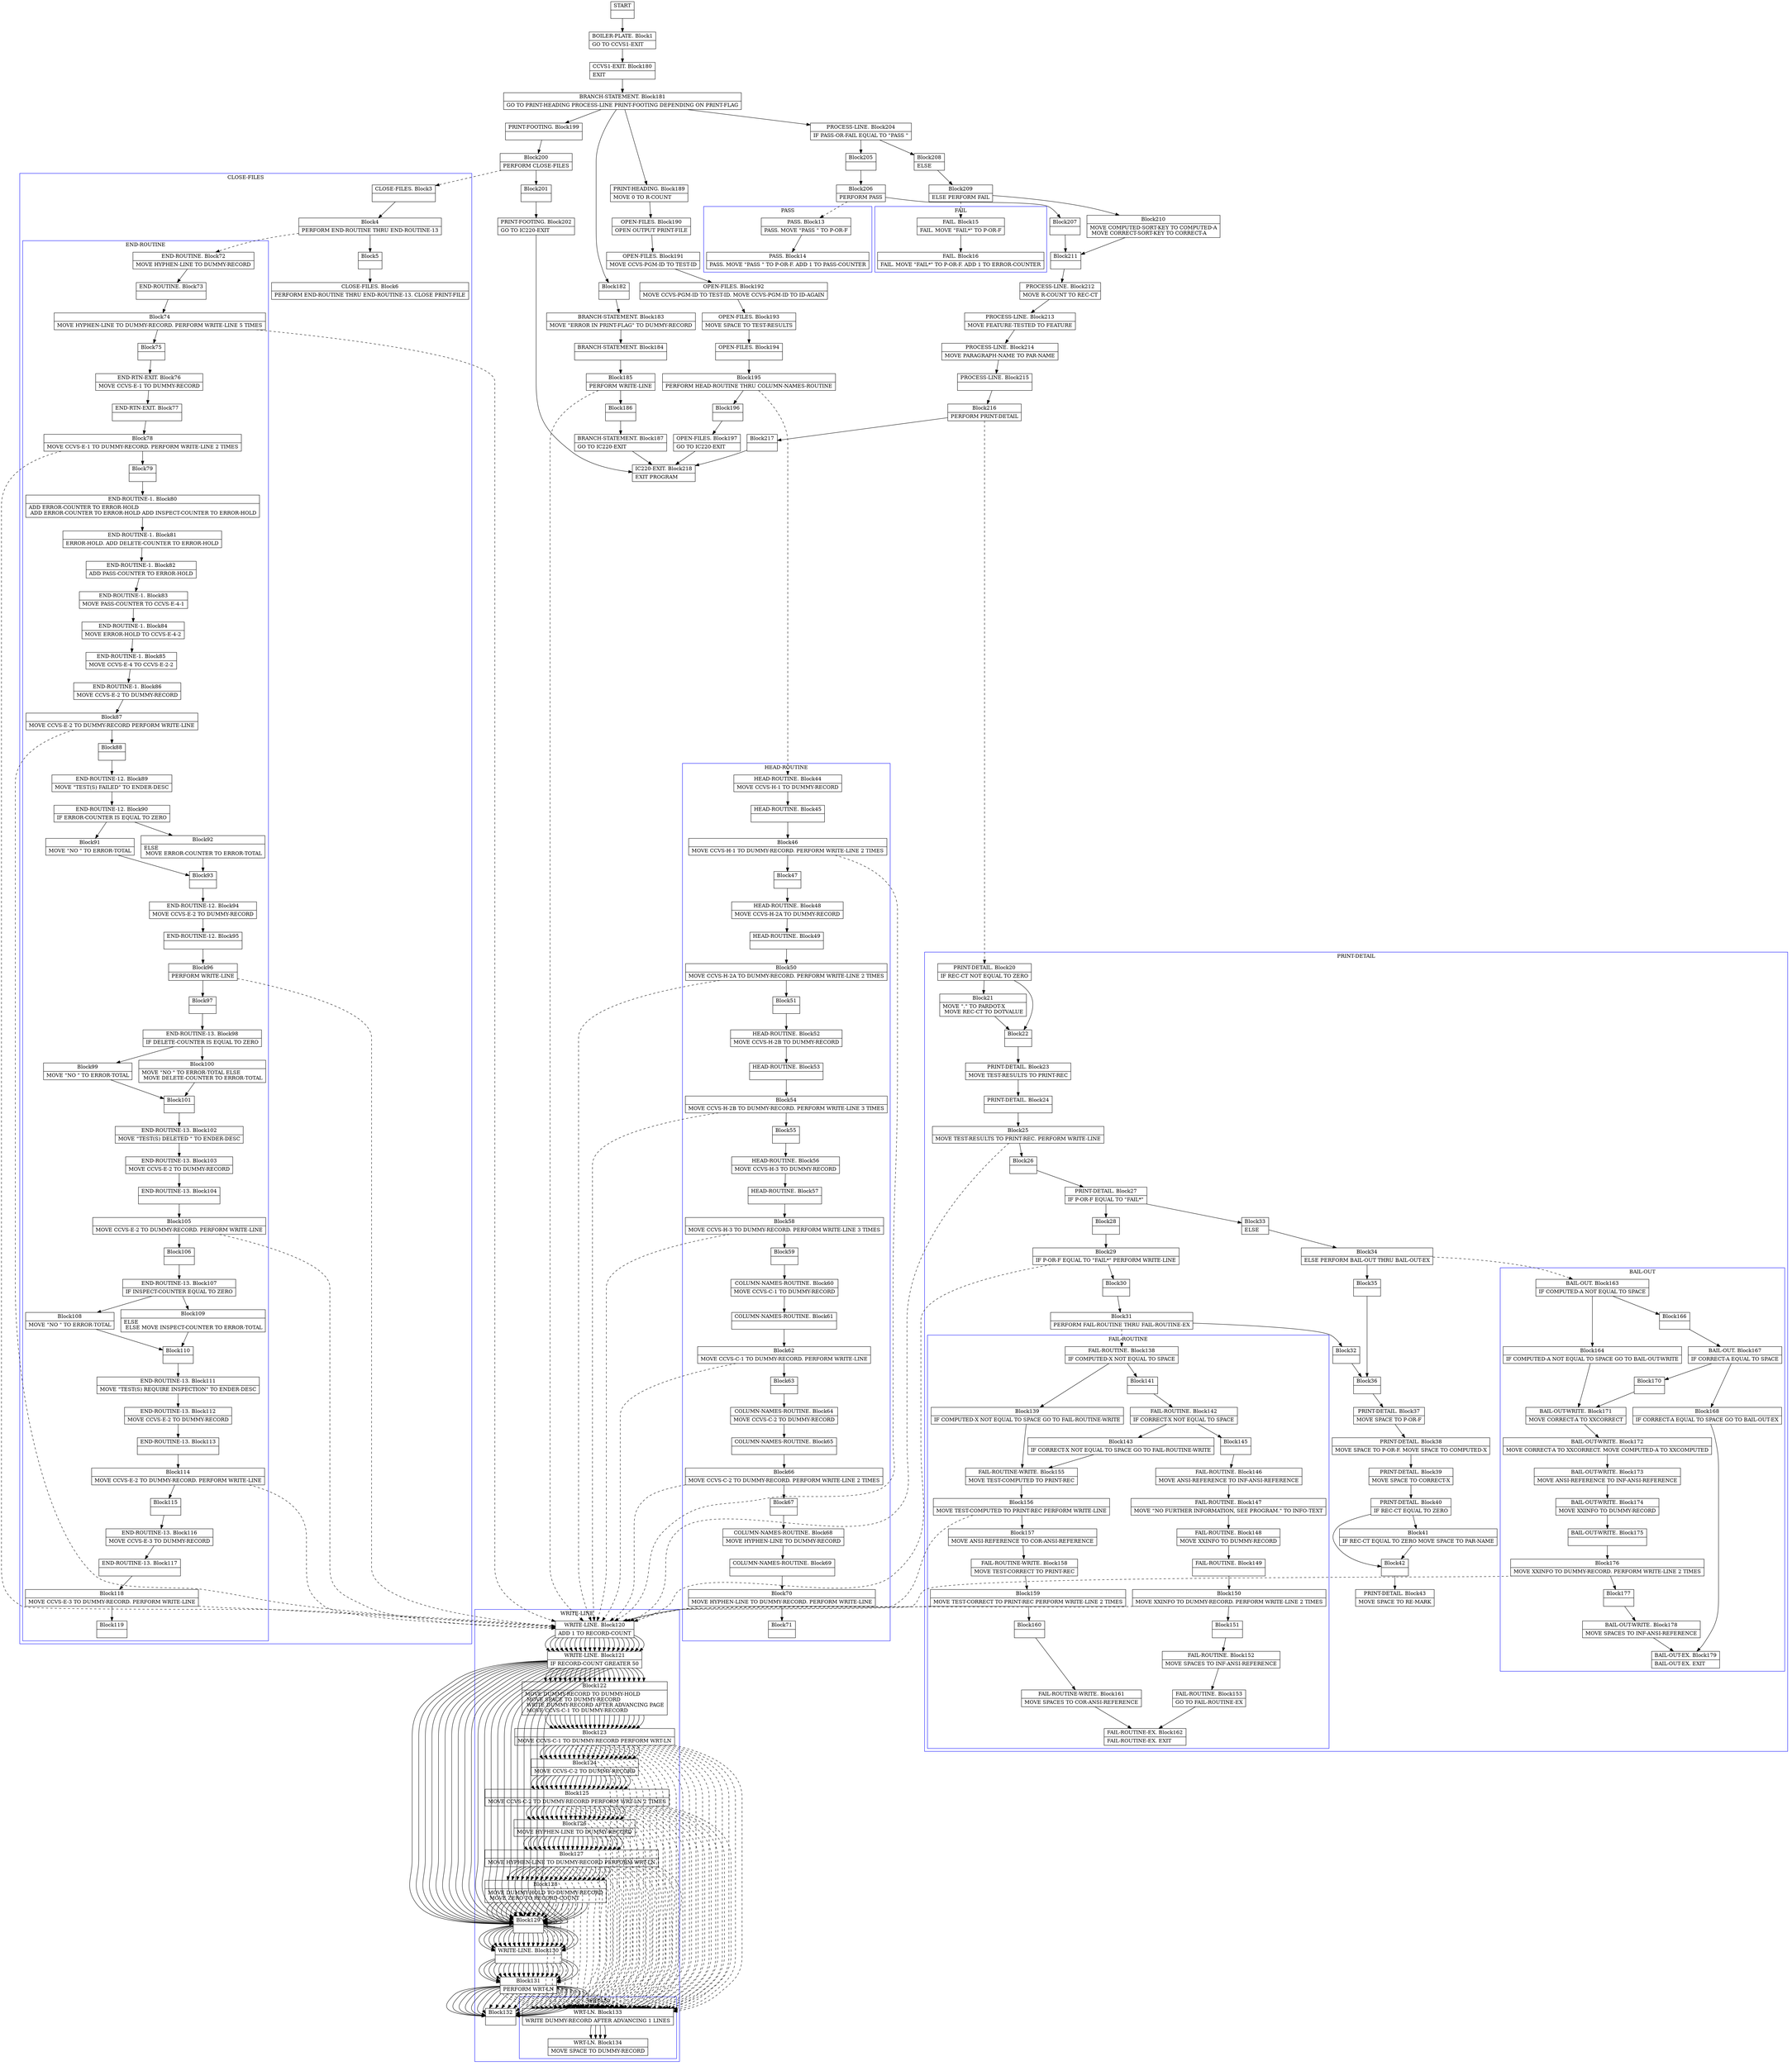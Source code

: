 digraph Cfg {
compound=true;
node [
shape = "record"
]

edge [
arrowtail = "empty"
]
Block0 [
label = "{START|}"
]
Block1 [
label = "{BOILER-PLATE. Block1|    GO TO CCVS1-EXIT\l}"
]
Block180 [
label = "{CCVS1-EXIT. Block180|    EXIT\l}"
]
Block181 [
label = "{BRANCH-STATEMENT. Block181|    GO TO PRINT-HEADING  PROCESS-LINE  PRINT-FOOTING          DEPENDING ON PRINT-FLAG\l}"
]
Block182 [
label = "{Block182|}"
]
Block183 [
label = "{BRANCH-STATEMENT. Block183|    MOVE \"ERROR IN PRINT-FLAG\" TO DUMMY-RECORD\l}"
]
Block184 [
label = "{BRANCH-STATEMENT. Block184|}"
]
Block185 [
label = "{Block185|    PERFORM WRITE-LINE\l}"
]
subgraph cluster_29{
color = blue;
label = "WRITE-LINE";
Block120 [
label = "{WRITE-LINE. Block120|    ADD 1 TO RECORD-COUNT\l}"
]
Block121 [
label = "{WRITE-LINE. Block121|    IF RECORD-COUNT GREATER 50\l}"
]
Block122 [
label = "{Block122|        MOVE DUMMY-RECORD TO DUMMY-HOLD\l        MOVE SPACE TO DUMMY-RECORD\l        WRITE DUMMY-RECORD AFTER ADVANCING PAGE\l        MOVE CCVS-C-1 TO DUMMY-RECORD\l}"
]
Block123 [
label = "{Block123|        MOVE CCVS-C-1 TO DUMMY-RECORD PERFORM WRT-LN\l}"
]
subgraph cluster_20{
color = blue;
label = "WRT-LN";
Block133 [
label = "{WRT-LN. Block133|    WRITE    DUMMY-RECORD AFTER ADVANCING 1 LINES\l}"
]
Block134 [
label = "{WRT-LN. Block134|    MOVE SPACE TO DUMMY-RECORD\l}"
]
Block133 -> Block134

}
Block123 -> Block133 [style=dashed]

Block124 [
label = "{Block124|        MOVE CCVS-C-2 TO DUMMY-RECORD\l}"
]
Block125 [
label = "{Block125|        MOVE CCVS-C-2 TO DUMMY-RECORD PERFORM WRT-LN 2 TIMES\l}"
]
subgraph cluster_21{
color = blue;
label = "WRT-LN";
Block133 [
label = "{WRT-LN. Block133|    WRITE    DUMMY-RECORD AFTER ADVANCING 1 LINES\l}"
]
Block134 [
label = "{WRT-LN. Block134|    MOVE SPACE TO DUMMY-RECORD\l}"
]
Block133 -> Block134

}
Block125 -> Block133 [style=dashed]

Block126 [
label = "{Block126|        MOVE HYPHEN-LINE TO DUMMY-RECORD\l}"
]
Block127 [
label = "{Block127|        MOVE HYPHEN-LINE TO DUMMY-RECORD PERFORM WRT-LN\l}"
]
subgraph cluster_22{
color = blue;
label = "WRT-LN";
Block133 [
label = "{WRT-LN. Block133|    WRITE    DUMMY-RECORD AFTER ADVANCING 1 LINES\l}"
]
Block134 [
label = "{WRT-LN. Block134|    MOVE SPACE TO DUMMY-RECORD\l}"
]
Block133 -> Block134

}
Block127 -> Block133 [style=dashed]

Block128 [
label = "{Block128|        MOVE DUMMY-HOLD TO DUMMY-RECORD\l        MOVE ZERO TO RECORD-COUNT\l}"
]
Block129 [
label = "{Block129|}"
]
Block130 [
label = "{WRITE-LINE. Block130|}"
]
Block131 [
label = "{Block131|    PERFORM WRT-LN\l}"
]
subgraph cluster_23{
color = blue;
label = "WRT-LN";
Block133 [
label = "{WRT-LN. Block133|    WRITE    DUMMY-RECORD AFTER ADVANCING 1 LINES\l}"
]
Block134 [
label = "{WRT-LN. Block134|    MOVE SPACE TO DUMMY-RECORD\l}"
]
Block133 -> Block134

}
Block131 -> Block133 [style=dashed]

Block132 [
label = "{Block132|}"
]
Block120 -> Block121
Block121 -> Block122
Block121 -> Block129
Block122 -> Block123
Block123 -> Block124
Block124 -> Block125
Block125 -> Block126
Block126 -> Block127
Block127 -> Block128
Block128 -> Block129
Block129 -> Block130
Block130 -> Block131
Block131 -> Block132

}
Block185 -> Block120 [style=dashed]

Block186 [
label = "{Block186|}"
]
Block187 [
label = "{BRANCH-STATEMENT. Block187|    GO TO IC220-EXIT\l}"
]
Block218 [
label = "{IC220-EXIT. Block218|    EXIT PROGRAM\l}"
]
Block189 [
label = "{PRINT-HEADING. Block189|    MOVE 0 TO R-COUNT\l}"
]
Block190 [
label = "{OPEN-FILES. Block190|    OPEN     OUTPUT PRINT-FILE\l}"
]
Block191 [
label = "{OPEN-FILES. Block191|    MOVE CCVS-PGM-ID TO TEST-ID\l}"
]
Block192 [
label = "{OPEN-FILES. Block192|    MOVE CCVS-PGM-ID TO TEST-ID. MOVE CCVS-PGM-ID TO ID-AGAIN\l}"
]
Block193 [
label = "{OPEN-FILES. Block193|    MOVE    SPACE TO TEST-RESULTS\l}"
]
Block194 [
label = "{OPEN-FILES. Block194|}"
]
Block195 [
label = "{Block195|    PERFORM  HEAD-ROUTINE THRU COLUMN-NAMES-ROUTINE\l}"
]
subgraph cluster_30{
color = blue;
label = "HEAD-ROUTINE";
Block44 [
label = "{HEAD-ROUTINE. Block44|    MOVE CCVS-H-1  TO DUMMY-RECORD\l}"
]
Block45 [
label = "{HEAD-ROUTINE. Block45|}"
]
Block46 [
label = "{Block46|    MOVE CCVS-H-1  TO DUMMY-RECORD. PERFORM WRITE-LINE 2 TIMES\l}"
]
subgraph cluster_6{
color = blue;
label = "WRITE-LINE";
Block120 [
label = "{WRITE-LINE. Block120|    ADD 1 TO RECORD-COUNT\l}"
]
Block121 [
label = "{WRITE-LINE. Block121|    IF RECORD-COUNT GREATER 50\l}"
]
Block122 [
label = "{Block122|        MOVE DUMMY-RECORD TO DUMMY-HOLD\l        MOVE SPACE TO DUMMY-RECORD\l        WRITE DUMMY-RECORD AFTER ADVANCING PAGE\l        MOVE CCVS-C-1 TO DUMMY-RECORD\l}"
]
Block123 [
label = "{Block123|        MOVE CCVS-C-1 TO DUMMY-RECORD PERFORM WRT-LN\l}"
]
Block123 -> Block133 [style=dashed]

Block124 [
label = "{Block124|        MOVE CCVS-C-2 TO DUMMY-RECORD\l}"
]
Block125 [
label = "{Block125|        MOVE CCVS-C-2 TO DUMMY-RECORD PERFORM WRT-LN 2 TIMES\l}"
]
Block125 -> Block133 [style=dashed]

Block126 [
label = "{Block126|        MOVE HYPHEN-LINE TO DUMMY-RECORD\l}"
]
Block127 [
label = "{Block127|        MOVE HYPHEN-LINE TO DUMMY-RECORD PERFORM WRT-LN\l}"
]
Block127 -> Block133 [style=dashed]

Block128 [
label = "{Block128|        MOVE DUMMY-HOLD TO DUMMY-RECORD\l        MOVE ZERO TO RECORD-COUNT\l}"
]
Block129 [
label = "{Block129|}"
]
Block130 [
label = "{WRITE-LINE. Block130|}"
]
Block131 [
label = "{Block131|    PERFORM WRT-LN\l}"
]
Block131 -> Block133 [style=dashed]

Block132 [
label = "{Block132|}"
]
Block120 -> Block121
Block121 -> Block122
Block121 -> Block129
Block122 -> Block123
Block123 -> Block124
Block124 -> Block125
Block125 -> Block126
Block126 -> Block127
Block127 -> Block128
Block128 -> Block129
Block129 -> Block130
Block130 -> Block131
Block131 -> Block132

}
Block46 -> Block120 [style=dashed]

Block47 [
label = "{Block47|}"
]
Block48 [
label = "{HEAD-ROUTINE. Block48|    MOVE CCVS-H-2A TO DUMMY-RECORD\l}"
]
Block49 [
label = "{HEAD-ROUTINE. Block49|}"
]
Block50 [
label = "{Block50|    MOVE CCVS-H-2A TO DUMMY-RECORD. PERFORM WRITE-LINE 2 TIMES\l}"
]
subgraph cluster_7{
color = blue;
label = "WRITE-LINE";
Block120 [
label = "{WRITE-LINE. Block120|    ADD 1 TO RECORD-COUNT\l}"
]
Block121 [
label = "{WRITE-LINE. Block121|    IF RECORD-COUNT GREATER 50\l}"
]
Block122 [
label = "{Block122|        MOVE DUMMY-RECORD TO DUMMY-HOLD\l        MOVE SPACE TO DUMMY-RECORD\l        WRITE DUMMY-RECORD AFTER ADVANCING PAGE\l        MOVE CCVS-C-1 TO DUMMY-RECORD\l}"
]
Block123 [
label = "{Block123|        MOVE CCVS-C-1 TO DUMMY-RECORD PERFORM WRT-LN\l}"
]
Block123 -> Block133 [style=dashed]

Block124 [
label = "{Block124|        MOVE CCVS-C-2 TO DUMMY-RECORD\l}"
]
Block125 [
label = "{Block125|        MOVE CCVS-C-2 TO DUMMY-RECORD PERFORM WRT-LN 2 TIMES\l}"
]
Block125 -> Block133 [style=dashed]

Block126 [
label = "{Block126|        MOVE HYPHEN-LINE TO DUMMY-RECORD\l}"
]
Block127 [
label = "{Block127|        MOVE HYPHEN-LINE TO DUMMY-RECORD PERFORM WRT-LN\l}"
]
Block127 -> Block133 [style=dashed]

Block128 [
label = "{Block128|        MOVE DUMMY-HOLD TO DUMMY-RECORD\l        MOVE ZERO TO RECORD-COUNT\l}"
]
Block129 [
label = "{Block129|}"
]
Block130 [
label = "{WRITE-LINE. Block130|}"
]
Block131 [
label = "{Block131|    PERFORM WRT-LN\l}"
]
Block131 -> Block133 [style=dashed]

Block132 [
label = "{Block132|}"
]
Block120 -> Block121
Block121 -> Block122
Block121 -> Block129
Block122 -> Block123
Block123 -> Block124
Block124 -> Block125
Block125 -> Block126
Block126 -> Block127
Block127 -> Block128
Block128 -> Block129
Block129 -> Block130
Block130 -> Block131
Block131 -> Block132

}
Block50 -> Block120 [style=dashed]

Block51 [
label = "{Block51|}"
]
Block52 [
label = "{HEAD-ROUTINE. Block52|    MOVE CCVS-H-2B TO DUMMY-RECORD\l}"
]
Block53 [
label = "{HEAD-ROUTINE. Block53|}"
]
Block54 [
label = "{Block54|    MOVE CCVS-H-2B TO DUMMY-RECORD. PERFORM WRITE-LINE 3 TIMES\l}"
]
subgraph cluster_8{
color = blue;
label = "WRITE-LINE";
Block120 [
label = "{WRITE-LINE. Block120|    ADD 1 TO RECORD-COUNT\l}"
]
Block121 [
label = "{WRITE-LINE. Block121|    IF RECORD-COUNT GREATER 50\l}"
]
Block122 [
label = "{Block122|        MOVE DUMMY-RECORD TO DUMMY-HOLD\l        MOVE SPACE TO DUMMY-RECORD\l        WRITE DUMMY-RECORD AFTER ADVANCING PAGE\l        MOVE CCVS-C-1 TO DUMMY-RECORD\l}"
]
Block123 [
label = "{Block123|        MOVE CCVS-C-1 TO DUMMY-RECORD PERFORM WRT-LN\l}"
]
Block123 -> Block133 [style=dashed]

Block124 [
label = "{Block124|        MOVE CCVS-C-2 TO DUMMY-RECORD\l}"
]
Block125 [
label = "{Block125|        MOVE CCVS-C-2 TO DUMMY-RECORD PERFORM WRT-LN 2 TIMES\l}"
]
Block125 -> Block133 [style=dashed]

Block126 [
label = "{Block126|        MOVE HYPHEN-LINE TO DUMMY-RECORD\l}"
]
Block127 [
label = "{Block127|        MOVE HYPHEN-LINE TO DUMMY-RECORD PERFORM WRT-LN\l}"
]
Block127 -> Block133 [style=dashed]

Block128 [
label = "{Block128|        MOVE DUMMY-HOLD TO DUMMY-RECORD\l        MOVE ZERO TO RECORD-COUNT\l}"
]
Block129 [
label = "{Block129|}"
]
Block130 [
label = "{WRITE-LINE. Block130|}"
]
Block131 [
label = "{Block131|    PERFORM WRT-LN\l}"
]
Block131 -> Block133 [style=dashed]

Block132 [
label = "{Block132|}"
]
Block120 -> Block121
Block121 -> Block122
Block121 -> Block129
Block122 -> Block123
Block123 -> Block124
Block124 -> Block125
Block125 -> Block126
Block126 -> Block127
Block127 -> Block128
Block128 -> Block129
Block129 -> Block130
Block130 -> Block131
Block131 -> Block132

}
Block54 -> Block120 [style=dashed]

Block55 [
label = "{Block55|}"
]
Block56 [
label = "{HEAD-ROUTINE. Block56|    MOVE CCVS-H-3  TO DUMMY-RECORD\l}"
]
Block57 [
label = "{HEAD-ROUTINE. Block57|}"
]
Block58 [
label = "{Block58|    MOVE CCVS-H-3  TO DUMMY-RECORD. PERFORM WRITE-LINE 3 TIMES\l}"
]
subgraph cluster_9{
color = blue;
label = "WRITE-LINE";
Block120 [
label = "{WRITE-LINE. Block120|    ADD 1 TO RECORD-COUNT\l}"
]
Block121 [
label = "{WRITE-LINE. Block121|    IF RECORD-COUNT GREATER 50\l}"
]
Block122 [
label = "{Block122|        MOVE DUMMY-RECORD TO DUMMY-HOLD\l        MOVE SPACE TO DUMMY-RECORD\l        WRITE DUMMY-RECORD AFTER ADVANCING PAGE\l        MOVE CCVS-C-1 TO DUMMY-RECORD\l}"
]
Block123 [
label = "{Block123|        MOVE CCVS-C-1 TO DUMMY-RECORD PERFORM WRT-LN\l}"
]
Block123 -> Block133 [style=dashed]

Block124 [
label = "{Block124|        MOVE CCVS-C-2 TO DUMMY-RECORD\l}"
]
Block125 [
label = "{Block125|        MOVE CCVS-C-2 TO DUMMY-RECORD PERFORM WRT-LN 2 TIMES\l}"
]
Block125 -> Block133 [style=dashed]

Block126 [
label = "{Block126|        MOVE HYPHEN-LINE TO DUMMY-RECORD\l}"
]
Block127 [
label = "{Block127|        MOVE HYPHEN-LINE TO DUMMY-RECORD PERFORM WRT-LN\l}"
]
Block127 -> Block133 [style=dashed]

Block128 [
label = "{Block128|        MOVE DUMMY-HOLD TO DUMMY-RECORD\l        MOVE ZERO TO RECORD-COUNT\l}"
]
Block129 [
label = "{Block129|}"
]
Block130 [
label = "{WRITE-LINE. Block130|}"
]
Block131 [
label = "{Block131|    PERFORM WRT-LN\l}"
]
Block131 -> Block133 [style=dashed]

Block132 [
label = "{Block132|}"
]
Block120 -> Block121
Block121 -> Block122
Block121 -> Block129
Block122 -> Block123
Block123 -> Block124
Block124 -> Block125
Block125 -> Block126
Block126 -> Block127
Block127 -> Block128
Block128 -> Block129
Block129 -> Block130
Block130 -> Block131
Block131 -> Block132

}
Block58 -> Block120 [style=dashed]

Block59 [
label = "{Block59|}"
]
Block60 [
label = "{COLUMN-NAMES-ROUTINE. Block60|    MOVE CCVS-C-1 TO DUMMY-RECORD\l}"
]
Block61 [
label = "{COLUMN-NAMES-ROUTINE. Block61|}"
]
Block62 [
label = "{Block62|    MOVE CCVS-C-1 TO DUMMY-RECORD. PERFORM WRITE-LINE\l}"
]
subgraph cluster_10{
color = blue;
label = "WRITE-LINE";
Block120 [
label = "{WRITE-LINE. Block120|    ADD 1 TO RECORD-COUNT\l}"
]
Block121 [
label = "{WRITE-LINE. Block121|    IF RECORD-COUNT GREATER 50\l}"
]
Block122 [
label = "{Block122|        MOVE DUMMY-RECORD TO DUMMY-HOLD\l        MOVE SPACE TO DUMMY-RECORD\l        WRITE DUMMY-RECORD AFTER ADVANCING PAGE\l        MOVE CCVS-C-1 TO DUMMY-RECORD\l}"
]
Block123 [
label = "{Block123|        MOVE CCVS-C-1 TO DUMMY-RECORD PERFORM WRT-LN\l}"
]
Block123 -> Block133 [style=dashed]

Block124 [
label = "{Block124|        MOVE CCVS-C-2 TO DUMMY-RECORD\l}"
]
Block125 [
label = "{Block125|        MOVE CCVS-C-2 TO DUMMY-RECORD PERFORM WRT-LN 2 TIMES\l}"
]
Block125 -> Block133 [style=dashed]

Block126 [
label = "{Block126|        MOVE HYPHEN-LINE TO DUMMY-RECORD\l}"
]
Block127 [
label = "{Block127|        MOVE HYPHEN-LINE TO DUMMY-RECORD PERFORM WRT-LN\l}"
]
Block127 -> Block133 [style=dashed]

Block128 [
label = "{Block128|        MOVE DUMMY-HOLD TO DUMMY-RECORD\l        MOVE ZERO TO RECORD-COUNT\l}"
]
Block129 [
label = "{Block129|}"
]
Block130 [
label = "{WRITE-LINE. Block130|}"
]
Block131 [
label = "{Block131|    PERFORM WRT-LN\l}"
]
Block131 -> Block133 [style=dashed]

Block132 [
label = "{Block132|}"
]
Block120 -> Block121
Block121 -> Block122
Block121 -> Block129
Block122 -> Block123
Block123 -> Block124
Block124 -> Block125
Block125 -> Block126
Block126 -> Block127
Block127 -> Block128
Block128 -> Block129
Block129 -> Block130
Block130 -> Block131
Block131 -> Block132

}
Block62 -> Block120 [style=dashed]

Block63 [
label = "{Block63|}"
]
Block64 [
label = "{COLUMN-NAMES-ROUTINE. Block64|    MOVE CCVS-C-2 TO DUMMY-RECORD\l}"
]
Block65 [
label = "{COLUMN-NAMES-ROUTINE. Block65|}"
]
Block66 [
label = "{Block66|    MOVE CCVS-C-2 TO DUMMY-RECORD. PERFORM WRITE-LINE 2 TIMES\l}"
]
subgraph cluster_11{
color = blue;
label = "WRITE-LINE";
Block120 [
label = "{WRITE-LINE. Block120|    ADD 1 TO RECORD-COUNT\l}"
]
Block121 [
label = "{WRITE-LINE. Block121|    IF RECORD-COUNT GREATER 50\l}"
]
Block122 [
label = "{Block122|        MOVE DUMMY-RECORD TO DUMMY-HOLD\l        MOVE SPACE TO DUMMY-RECORD\l        WRITE DUMMY-RECORD AFTER ADVANCING PAGE\l        MOVE CCVS-C-1 TO DUMMY-RECORD\l}"
]
Block123 [
label = "{Block123|        MOVE CCVS-C-1 TO DUMMY-RECORD PERFORM WRT-LN\l}"
]
Block123 -> Block133 [style=dashed]

Block124 [
label = "{Block124|        MOVE CCVS-C-2 TO DUMMY-RECORD\l}"
]
Block125 [
label = "{Block125|        MOVE CCVS-C-2 TO DUMMY-RECORD PERFORM WRT-LN 2 TIMES\l}"
]
Block125 -> Block133 [style=dashed]

Block126 [
label = "{Block126|        MOVE HYPHEN-LINE TO DUMMY-RECORD\l}"
]
Block127 [
label = "{Block127|        MOVE HYPHEN-LINE TO DUMMY-RECORD PERFORM WRT-LN\l}"
]
Block127 -> Block133 [style=dashed]

Block128 [
label = "{Block128|        MOVE DUMMY-HOLD TO DUMMY-RECORD\l        MOVE ZERO TO RECORD-COUNT\l}"
]
Block129 [
label = "{Block129|}"
]
Block130 [
label = "{WRITE-LINE. Block130|}"
]
Block131 [
label = "{Block131|    PERFORM WRT-LN\l}"
]
Block131 -> Block133 [style=dashed]

Block132 [
label = "{Block132|}"
]
Block120 -> Block121
Block121 -> Block122
Block121 -> Block129
Block122 -> Block123
Block123 -> Block124
Block124 -> Block125
Block125 -> Block126
Block126 -> Block127
Block127 -> Block128
Block128 -> Block129
Block129 -> Block130
Block130 -> Block131
Block131 -> Block132

}
Block66 -> Block120 [style=dashed]

Block67 [
label = "{Block67|}"
]
Block68 [
label = "{COLUMN-NAMES-ROUTINE. Block68|    MOVE HYPHEN-LINE TO DUMMY-RECORD\l}"
]
Block69 [
label = "{COLUMN-NAMES-ROUTINE. Block69|}"
]
Block70 [
label = "{Block70|    MOVE HYPHEN-LINE TO DUMMY-RECORD. PERFORM WRITE-LINE\l}"
]
subgraph cluster_12{
color = blue;
label = "WRITE-LINE";
Block120 [
label = "{WRITE-LINE. Block120|    ADD 1 TO RECORD-COUNT\l}"
]
Block121 [
label = "{WRITE-LINE. Block121|    IF RECORD-COUNT GREATER 50\l}"
]
Block122 [
label = "{Block122|        MOVE DUMMY-RECORD TO DUMMY-HOLD\l        MOVE SPACE TO DUMMY-RECORD\l        WRITE DUMMY-RECORD AFTER ADVANCING PAGE\l        MOVE CCVS-C-1 TO DUMMY-RECORD\l}"
]
Block123 [
label = "{Block123|        MOVE CCVS-C-1 TO DUMMY-RECORD PERFORM WRT-LN\l}"
]
Block123 -> Block133 [style=dashed]

Block124 [
label = "{Block124|        MOVE CCVS-C-2 TO DUMMY-RECORD\l}"
]
Block125 [
label = "{Block125|        MOVE CCVS-C-2 TO DUMMY-RECORD PERFORM WRT-LN 2 TIMES\l}"
]
Block125 -> Block133 [style=dashed]

Block126 [
label = "{Block126|        MOVE HYPHEN-LINE TO DUMMY-RECORD\l}"
]
Block127 [
label = "{Block127|        MOVE HYPHEN-LINE TO DUMMY-RECORD PERFORM WRT-LN\l}"
]
Block127 -> Block133 [style=dashed]

Block128 [
label = "{Block128|        MOVE DUMMY-HOLD TO DUMMY-RECORD\l        MOVE ZERO TO RECORD-COUNT\l}"
]
Block129 [
label = "{Block129|}"
]
Block130 [
label = "{WRITE-LINE. Block130|}"
]
Block131 [
label = "{Block131|    PERFORM WRT-LN\l}"
]
Block131 -> Block133 [style=dashed]

Block132 [
label = "{Block132|}"
]
Block120 -> Block121
Block121 -> Block122
Block121 -> Block129
Block122 -> Block123
Block123 -> Block124
Block124 -> Block125
Block125 -> Block126
Block126 -> Block127
Block127 -> Block128
Block128 -> Block129
Block129 -> Block130
Block130 -> Block131
Block131 -> Block132

}
Block70 -> Block120 [style=dashed]

Block71 [
label = "{Block71|}"
]
Block44 -> Block45
Block45 -> Block46
Block46 -> Block47
Block47 -> Block48
Block48 -> Block49
Block49 -> Block50
Block50 -> Block51
Block51 -> Block52
Block52 -> Block53
Block53 -> Block54
Block54 -> Block55
Block55 -> Block56
Block56 -> Block57
Block57 -> Block58
Block58 -> Block59
Block59 -> Block60
Block60 -> Block61
Block61 -> Block62
Block62 -> Block63
Block63 -> Block64
Block64 -> Block65
Block65 -> Block66
Block66 -> Block67
Block67 -> Block68
Block68 -> Block69
Block69 -> Block70
Block70 -> Block71

}
Block195 -> Block44 [style=dashed]

Block196 [
label = "{Block196|}"
]
Block197 [
label = "{OPEN-FILES. Block197|    GO TO IC220-EXIT\l}"
]
Block204 [
label = "{PROCESS-LINE. Block204|    IF PASS-OR-FAIL EQUAL TO \"PASS \"\l}"
]
Block205 [
label = "{Block205|}"
]
Block206 [
label = "{Block206|        PERFORM PASS\l}"
]
subgraph cluster_32{
color = blue;
label = "PASS";
Block13 [
label = "{PASS. Block13|PASS.  MOVE \"PASS \" TO P-OR-F\l}"
]
Block14 [
label = "{PASS. Block14|PASS.  MOVE \"PASS \" TO P-OR-F.  ADD 1 TO PASS-COUNTER\l}"
]
Block13 -> Block14

}
Block206 -> Block13 [style=dashed]

Block207 [
label = "{Block207|}"
]
Block211 [
label = "{Block211|}"
]
Block212 [
label = "{PROCESS-LINE. Block212|    MOVE R-COUNT TO REC-CT\l}"
]
Block213 [
label = "{PROCESS-LINE. Block213|    MOVE FEATURE-TESTED TO FEATURE\l}"
]
Block214 [
label = "{PROCESS-LINE. Block214|    MOVE PARAGRAPH-NAME TO PAR-NAME\l}"
]
Block215 [
label = "{PROCESS-LINE. Block215|}"
]
Block216 [
label = "{Block216|    PERFORM PRINT-DETAIL\l}"
]
subgraph cluster_34{
color = blue;
label = "PRINT-DETAIL";
Block20 [
label = "{PRINT-DETAIL. Block20|    IF REC-CT NOT EQUAL TO ZERO\l}"
]
Block21 [
label = "{Block21|            MOVE \".\" TO PARDOT-X\l            MOVE REC-CT TO DOTVALUE\l}"
]
Block22 [
label = "{Block22|}"
]
Block23 [
label = "{PRINT-DETAIL. Block23|    MOVE     TEST-RESULTS TO PRINT-REC\l}"
]
Block24 [
label = "{PRINT-DETAIL. Block24|}"
]
Block25 [
label = "{Block25|    MOVE     TEST-RESULTS TO PRINT-REC. PERFORM WRITE-LINE\l}"
]
subgraph cluster_2{
color = blue;
label = "WRITE-LINE";
Block120 [
label = "{WRITE-LINE. Block120|    ADD 1 TO RECORD-COUNT\l}"
]
Block121 [
label = "{WRITE-LINE. Block121|    IF RECORD-COUNT GREATER 50\l}"
]
Block122 [
label = "{Block122|        MOVE DUMMY-RECORD TO DUMMY-HOLD\l        MOVE SPACE TO DUMMY-RECORD\l        WRITE DUMMY-RECORD AFTER ADVANCING PAGE\l        MOVE CCVS-C-1 TO DUMMY-RECORD\l}"
]
Block123 [
label = "{Block123|        MOVE CCVS-C-1 TO DUMMY-RECORD PERFORM WRT-LN\l}"
]
Block123 -> Block133 [style=dashed]

Block124 [
label = "{Block124|        MOVE CCVS-C-2 TO DUMMY-RECORD\l}"
]
Block125 [
label = "{Block125|        MOVE CCVS-C-2 TO DUMMY-RECORD PERFORM WRT-LN 2 TIMES\l}"
]
Block125 -> Block133 [style=dashed]

Block126 [
label = "{Block126|        MOVE HYPHEN-LINE TO DUMMY-RECORD\l}"
]
Block127 [
label = "{Block127|        MOVE HYPHEN-LINE TO DUMMY-RECORD PERFORM WRT-LN\l}"
]
Block127 -> Block133 [style=dashed]

Block128 [
label = "{Block128|        MOVE DUMMY-HOLD TO DUMMY-RECORD\l        MOVE ZERO TO RECORD-COUNT\l}"
]
Block129 [
label = "{Block129|}"
]
Block130 [
label = "{WRITE-LINE. Block130|}"
]
Block131 [
label = "{Block131|    PERFORM WRT-LN\l}"
]
Block131 -> Block133 [style=dashed]

Block132 [
label = "{Block132|}"
]
Block120 -> Block121
Block121 -> Block122
Block121 -> Block129
Block122 -> Block123
Block123 -> Block124
Block124 -> Block125
Block125 -> Block126
Block126 -> Block127
Block127 -> Block128
Block128 -> Block129
Block129 -> Block130
Block130 -> Block131
Block131 -> Block132

}
Block25 -> Block120 [style=dashed]

Block26 [
label = "{Block26|}"
]
Block27 [
label = "{PRINT-DETAIL. Block27|    IF P-OR-F EQUAL TO \"FAIL*\"\l}"
]
Block28 [
label = "{Block28|}"
]
Block29 [
label = "{Block29|    IF P-OR-F EQUAL TO \"FAIL*\"  PERFORM WRITE-LINE\l}"
]
subgraph cluster_3{
color = blue;
label = "WRITE-LINE";
Block120 [
label = "{WRITE-LINE. Block120|    ADD 1 TO RECORD-COUNT\l}"
]
Block121 [
label = "{WRITE-LINE. Block121|    IF RECORD-COUNT GREATER 50\l}"
]
Block122 [
label = "{Block122|        MOVE DUMMY-RECORD TO DUMMY-HOLD\l        MOVE SPACE TO DUMMY-RECORD\l        WRITE DUMMY-RECORD AFTER ADVANCING PAGE\l        MOVE CCVS-C-1 TO DUMMY-RECORD\l}"
]
Block123 [
label = "{Block123|        MOVE CCVS-C-1 TO DUMMY-RECORD PERFORM WRT-LN\l}"
]
Block123 -> Block133 [style=dashed]

Block124 [
label = "{Block124|        MOVE CCVS-C-2 TO DUMMY-RECORD\l}"
]
Block125 [
label = "{Block125|        MOVE CCVS-C-2 TO DUMMY-RECORD PERFORM WRT-LN 2 TIMES\l}"
]
Block125 -> Block133 [style=dashed]

Block126 [
label = "{Block126|        MOVE HYPHEN-LINE TO DUMMY-RECORD\l}"
]
Block127 [
label = "{Block127|        MOVE HYPHEN-LINE TO DUMMY-RECORD PERFORM WRT-LN\l}"
]
Block127 -> Block133 [style=dashed]

Block128 [
label = "{Block128|        MOVE DUMMY-HOLD TO DUMMY-RECORD\l        MOVE ZERO TO RECORD-COUNT\l}"
]
Block129 [
label = "{Block129|}"
]
Block130 [
label = "{WRITE-LINE. Block130|}"
]
Block131 [
label = "{Block131|    PERFORM WRT-LN\l}"
]
Block131 -> Block133 [style=dashed]

Block132 [
label = "{Block132|}"
]
Block120 -> Block121
Block121 -> Block122
Block121 -> Block129
Block122 -> Block123
Block123 -> Block124
Block124 -> Block125
Block125 -> Block126
Block126 -> Block127
Block127 -> Block128
Block128 -> Block129
Block129 -> Block130
Block130 -> Block131
Block131 -> Block132

}
Block29 -> Block120 [style=dashed]

Block30 [
label = "{Block30|}"
]
Block31 [
label = "{Block31|       PERFORM FAIL-ROUTINE THRU FAIL-ROUTINE-EX\l}"
]
subgraph cluster_4{
color = blue;
label = "FAIL-ROUTINE";
Block138 [
label = "{FAIL-ROUTINE. Block138|    IF   COMPUTED-X NOT EQUAL TO SPACE\l}"
]
Block139 [
label = "{Block139|    IF   COMPUTED-X NOT EQUAL TO SPACE GO TO FAIL-ROUTINE-WRITE\l}"
]
Block155 [
label = "{FAIL-ROUTINE-WRITE. Block155|    MOVE   TEST-COMPUTED TO PRINT-REC\l}"
]
Block156 [
label = "{Block156|    MOVE   TEST-COMPUTED TO PRINT-REC PERFORM WRITE-LINE\l}"
]
subgraph cluster_26{
color = blue;
label = "WRITE-LINE";
Block120 [
label = "{WRITE-LINE. Block120|    ADD 1 TO RECORD-COUNT\l}"
]
Block121 [
label = "{WRITE-LINE. Block121|    IF RECORD-COUNT GREATER 50\l}"
]
Block122 [
label = "{Block122|        MOVE DUMMY-RECORD TO DUMMY-HOLD\l        MOVE SPACE TO DUMMY-RECORD\l        WRITE DUMMY-RECORD AFTER ADVANCING PAGE\l        MOVE CCVS-C-1 TO DUMMY-RECORD\l}"
]
Block123 [
label = "{Block123|        MOVE CCVS-C-1 TO DUMMY-RECORD PERFORM WRT-LN\l}"
]
Block123 -> Block133 [style=dashed]

Block124 [
label = "{Block124|        MOVE CCVS-C-2 TO DUMMY-RECORD\l}"
]
Block125 [
label = "{Block125|        MOVE CCVS-C-2 TO DUMMY-RECORD PERFORM WRT-LN 2 TIMES\l}"
]
Block125 -> Block133 [style=dashed]

Block126 [
label = "{Block126|        MOVE HYPHEN-LINE TO DUMMY-RECORD\l}"
]
Block127 [
label = "{Block127|        MOVE HYPHEN-LINE TO DUMMY-RECORD PERFORM WRT-LN\l}"
]
Block127 -> Block133 [style=dashed]

Block128 [
label = "{Block128|        MOVE DUMMY-HOLD TO DUMMY-RECORD\l        MOVE ZERO TO RECORD-COUNT\l}"
]
Block129 [
label = "{Block129|}"
]
Block130 [
label = "{WRITE-LINE. Block130|}"
]
Block131 [
label = "{Block131|    PERFORM WRT-LN\l}"
]
Block131 -> Block133 [style=dashed]

Block132 [
label = "{Block132|}"
]
Block120 -> Block121
Block121 -> Block122
Block121 -> Block129
Block122 -> Block123
Block123 -> Block124
Block124 -> Block125
Block125 -> Block126
Block126 -> Block127
Block127 -> Block128
Block128 -> Block129
Block129 -> Block130
Block130 -> Block131
Block131 -> Block132

}
Block156 -> Block120 [style=dashed]

Block157 [
label = "{Block157|    MOVE   ANSI-REFERENCE TO COR-ANSI-REFERENCE\l}"
]
Block158 [
label = "{FAIL-ROUTINE-WRITE. Block158|    MOVE   TEST-CORRECT TO PRINT-REC\l}"
]
Block159 [
label = "{Block159|    MOVE   TEST-CORRECT TO PRINT-REC PERFORM WRITE-LINE 2 TIMES\l}"
]
subgraph cluster_27{
color = blue;
label = "WRITE-LINE";
Block120 [
label = "{WRITE-LINE. Block120|    ADD 1 TO RECORD-COUNT\l}"
]
Block121 [
label = "{WRITE-LINE. Block121|    IF RECORD-COUNT GREATER 50\l}"
]
Block122 [
label = "{Block122|        MOVE DUMMY-RECORD TO DUMMY-HOLD\l        MOVE SPACE TO DUMMY-RECORD\l        WRITE DUMMY-RECORD AFTER ADVANCING PAGE\l        MOVE CCVS-C-1 TO DUMMY-RECORD\l}"
]
Block123 [
label = "{Block123|        MOVE CCVS-C-1 TO DUMMY-RECORD PERFORM WRT-LN\l}"
]
Block123 -> Block133 [style=dashed]

Block124 [
label = "{Block124|        MOVE CCVS-C-2 TO DUMMY-RECORD\l}"
]
Block125 [
label = "{Block125|        MOVE CCVS-C-2 TO DUMMY-RECORD PERFORM WRT-LN 2 TIMES\l}"
]
Block125 -> Block133 [style=dashed]

Block126 [
label = "{Block126|        MOVE HYPHEN-LINE TO DUMMY-RECORD\l}"
]
Block127 [
label = "{Block127|        MOVE HYPHEN-LINE TO DUMMY-RECORD PERFORM WRT-LN\l}"
]
Block127 -> Block133 [style=dashed]

Block128 [
label = "{Block128|        MOVE DUMMY-HOLD TO DUMMY-RECORD\l        MOVE ZERO TO RECORD-COUNT\l}"
]
Block129 [
label = "{Block129|}"
]
Block130 [
label = "{WRITE-LINE. Block130|}"
]
Block131 [
label = "{Block131|    PERFORM WRT-LN\l}"
]
Block131 -> Block133 [style=dashed]

Block132 [
label = "{Block132|}"
]
Block120 -> Block121
Block121 -> Block122
Block121 -> Block129
Block122 -> Block123
Block123 -> Block124
Block124 -> Block125
Block125 -> Block126
Block126 -> Block127
Block127 -> Block128
Block128 -> Block129
Block129 -> Block130
Block130 -> Block131
Block131 -> Block132

}
Block159 -> Block120 [style=dashed]

Block160 [
label = "{Block160|}"
]
Block161 [
label = "{FAIL-ROUTINE-WRITE. Block161|    MOVE   SPACES TO COR-ANSI-REFERENCE\l}"
]
Block162 [
label = "{FAIL-ROUTINE-EX. Block162|FAIL-ROUTINE-EX. EXIT\l}"
]
Block141 [
label = "{Block141|}"
]
Block142 [
label = "{FAIL-ROUTINE. Block142|    IF     CORRECT-X NOT EQUAL TO SPACE\l}"
]
Block143 [
label = "{Block143|    IF     CORRECT-X NOT EQUAL TO SPACE GO TO FAIL-ROUTINE-WRITE\l}"
]
Block145 [
label = "{Block145|}"
]
Block146 [
label = "{FAIL-ROUTINE. Block146|    MOVE   ANSI-REFERENCE TO INF-ANSI-REFERENCE\l}"
]
Block147 [
label = "{FAIL-ROUTINE. Block147|    MOVE  \"NO FURTHER INFORMATION, SEE PROGRAM.\" TO INFO-TEXT\l}"
]
Block148 [
label = "{FAIL-ROUTINE. Block148|    MOVE   XXINFO TO DUMMY-RECORD\l}"
]
Block149 [
label = "{FAIL-ROUTINE. Block149|}"
]
Block150 [
label = "{Block150|    MOVE   XXINFO TO DUMMY-RECORD. PERFORM WRITE-LINE 2 TIMES\l}"
]
subgraph cluster_25{
color = blue;
label = "WRITE-LINE";
Block120 [
label = "{WRITE-LINE. Block120|    ADD 1 TO RECORD-COUNT\l}"
]
Block121 [
label = "{WRITE-LINE. Block121|    IF RECORD-COUNT GREATER 50\l}"
]
Block122 [
label = "{Block122|        MOVE DUMMY-RECORD TO DUMMY-HOLD\l        MOVE SPACE TO DUMMY-RECORD\l        WRITE DUMMY-RECORD AFTER ADVANCING PAGE\l        MOVE CCVS-C-1 TO DUMMY-RECORD\l}"
]
Block123 [
label = "{Block123|        MOVE CCVS-C-1 TO DUMMY-RECORD PERFORM WRT-LN\l}"
]
Block123 -> Block133 [style=dashed]

Block124 [
label = "{Block124|        MOVE CCVS-C-2 TO DUMMY-RECORD\l}"
]
Block125 [
label = "{Block125|        MOVE CCVS-C-2 TO DUMMY-RECORD PERFORM WRT-LN 2 TIMES\l}"
]
Block125 -> Block133 [style=dashed]

Block126 [
label = "{Block126|        MOVE HYPHEN-LINE TO DUMMY-RECORD\l}"
]
Block127 [
label = "{Block127|        MOVE HYPHEN-LINE TO DUMMY-RECORD PERFORM WRT-LN\l}"
]
Block127 -> Block133 [style=dashed]

Block128 [
label = "{Block128|        MOVE DUMMY-HOLD TO DUMMY-RECORD\l        MOVE ZERO TO RECORD-COUNT\l}"
]
Block129 [
label = "{Block129|}"
]
Block130 [
label = "{WRITE-LINE. Block130|}"
]
Block131 [
label = "{Block131|    PERFORM WRT-LN\l}"
]
Block131 -> Block133 [style=dashed]

Block132 [
label = "{Block132|}"
]
Block120 -> Block121
Block121 -> Block122
Block121 -> Block129
Block122 -> Block123
Block123 -> Block124
Block124 -> Block125
Block125 -> Block126
Block126 -> Block127
Block127 -> Block128
Block128 -> Block129
Block129 -> Block130
Block130 -> Block131
Block131 -> Block132

}
Block150 -> Block120 [style=dashed]

Block151 [
label = "{Block151|}"
]
Block152 [
label = "{FAIL-ROUTINE. Block152|    MOVE   SPACES TO INF-ANSI-REFERENCE\l}"
]
Block153 [
label = "{FAIL-ROUTINE. Block153|    GO TO  FAIL-ROUTINE-EX\l}"
]
Block138 -> Block139
Block138 -> Block141
Block139 -> Block155
Block155 -> Block156
Block156 -> Block157
Block157 -> Block158
Block158 -> Block159
Block159 -> Block160
Block160 -> Block161
Block161 -> Block162
Block141 -> Block142
Block142 -> Block143
Block142 -> Block145
Block143 -> Block155
Block145 -> Block146
Block146 -> Block147
Block147 -> Block148
Block148 -> Block149
Block149 -> Block150
Block150 -> Block151
Block151 -> Block152
Block152 -> Block153
Block153 -> Block162

}
Block31 -> Block138 [style=dashed]

Block32 [
label = "{Block32|}"
]
Block36 [
label = "{Block36|}"
]
Block37 [
label = "{PRINT-DETAIL. Block37|    MOVE SPACE TO P-OR-F\l}"
]
Block38 [
label = "{PRINT-DETAIL. Block38|    MOVE SPACE TO P-OR-F. MOVE SPACE TO COMPUTED-X\l}"
]
Block39 [
label = "{PRINT-DETAIL. Block39|    MOVE SPACE TO CORRECT-X\l}"
]
Block40 [
label = "{PRINT-DETAIL. Block40|    IF     REC-CT EQUAL TO ZERO\l}"
]
Block41 [
label = "{Block41|    IF     REC-CT EQUAL TO ZERO  MOVE SPACE TO PAR-NAME\l}"
]
Block42 [
label = "{Block42|}"
]
Block43 [
label = "{PRINT-DETAIL. Block43|    MOVE     SPACE TO RE-MARK\l}"
]
Block33 [
label = "{Block33|         ELSE\l}"
]
Block34 [
label = "{Block34|         ELSE PERFORM BAIL-OUT THRU BAIL-OUT-EX\l}"
]
subgraph cluster_5{
color = blue;
label = "BAIL-OUT";
Block163 [
label = "{BAIL-OUT. Block163|    IF     COMPUTED-A NOT EQUAL TO SPACE\l}"
]
Block164 [
label = "{Block164|    IF     COMPUTED-A NOT EQUAL TO SPACE GO TO BAIL-OUT-WRITE\l}"
]
Block171 [
label = "{BAIL-OUT-WRITE. Block171|    MOVE CORRECT-A TO XXCORRECT\l}"
]
Block172 [
label = "{BAIL-OUT-WRITE. Block172|    MOVE CORRECT-A TO XXCORRECT. MOVE COMPUTED-A TO XXCOMPUTED\l}"
]
Block173 [
label = "{BAIL-OUT-WRITE. Block173|    MOVE   ANSI-REFERENCE TO INF-ANSI-REFERENCE\l}"
]
Block174 [
label = "{BAIL-OUT-WRITE. Block174|    MOVE   XXINFO TO DUMMY-RECORD\l}"
]
Block175 [
label = "{BAIL-OUT-WRITE. Block175|}"
]
Block176 [
label = "{Block176|    MOVE   XXINFO TO DUMMY-RECORD. PERFORM WRITE-LINE 2 TIMES\l}"
]
subgraph cluster_28{
color = blue;
label = "WRITE-LINE";
Block120 [
label = "{WRITE-LINE. Block120|    ADD 1 TO RECORD-COUNT\l}"
]
Block121 [
label = "{WRITE-LINE. Block121|    IF RECORD-COUNT GREATER 50\l}"
]
Block122 [
label = "{Block122|        MOVE DUMMY-RECORD TO DUMMY-HOLD\l        MOVE SPACE TO DUMMY-RECORD\l        WRITE DUMMY-RECORD AFTER ADVANCING PAGE\l        MOVE CCVS-C-1 TO DUMMY-RECORD\l}"
]
Block123 [
label = "{Block123|        MOVE CCVS-C-1 TO DUMMY-RECORD PERFORM WRT-LN\l}"
]
Block123 -> Block133 [style=dashed]

Block124 [
label = "{Block124|        MOVE CCVS-C-2 TO DUMMY-RECORD\l}"
]
Block125 [
label = "{Block125|        MOVE CCVS-C-2 TO DUMMY-RECORD PERFORM WRT-LN 2 TIMES\l}"
]
Block125 -> Block133 [style=dashed]

Block126 [
label = "{Block126|        MOVE HYPHEN-LINE TO DUMMY-RECORD\l}"
]
Block127 [
label = "{Block127|        MOVE HYPHEN-LINE TO DUMMY-RECORD PERFORM WRT-LN\l}"
]
Block127 -> Block133 [style=dashed]

Block128 [
label = "{Block128|        MOVE DUMMY-HOLD TO DUMMY-RECORD\l        MOVE ZERO TO RECORD-COUNT\l}"
]
Block129 [
label = "{Block129|}"
]
Block130 [
label = "{WRITE-LINE. Block130|}"
]
Block131 [
label = "{Block131|    PERFORM WRT-LN\l}"
]
Block131 -> Block133 [style=dashed]

Block132 [
label = "{Block132|}"
]
Block120 -> Block121
Block121 -> Block122
Block121 -> Block129
Block122 -> Block123
Block123 -> Block124
Block124 -> Block125
Block125 -> Block126
Block126 -> Block127
Block127 -> Block128
Block128 -> Block129
Block129 -> Block130
Block130 -> Block131
Block131 -> Block132

}
Block176 -> Block120 [style=dashed]

Block177 [
label = "{Block177|}"
]
Block178 [
label = "{BAIL-OUT-WRITE. Block178|    MOVE   SPACES TO INF-ANSI-REFERENCE\l}"
]
Block179 [
label = "{BAIL-OUT-EX. Block179|BAIL-OUT-EX. EXIT\l}"
]
Block166 [
label = "{Block166|}"
]
Block167 [
label = "{BAIL-OUT. Block167|    IF     CORRECT-A EQUAL TO SPACE\l}"
]
Block168 [
label = "{Block168|    IF     CORRECT-A EQUAL TO SPACE GO TO BAIL-OUT-EX\l}"
]
Block170 [
label = "{Block170|}"
]
Block163 -> Block164
Block163 -> Block166
Block164 -> Block171
Block171 -> Block172
Block172 -> Block173
Block173 -> Block174
Block174 -> Block175
Block175 -> Block176
Block176 -> Block177
Block177 -> Block178
Block178 -> Block179
Block166 -> Block167
Block167 -> Block168
Block167 -> Block170
Block168 -> Block179
Block170 -> Block171

}
Block34 -> Block163 [style=dashed]

Block35 [
label = "{Block35|}"
]
Block20 -> Block21
Block20 -> Block22
Block21 -> Block22
Block22 -> Block23
Block23 -> Block24
Block24 -> Block25
Block25 -> Block26
Block26 -> Block27
Block27 -> Block28
Block27 -> Block33
Block28 -> Block29
Block29 -> Block30
Block30 -> Block31
Block31 -> Block32
Block32 -> Block36
Block36 -> Block37
Block37 -> Block38
Block38 -> Block39
Block39 -> Block40
Block40 -> Block41
Block40 -> Block42
Block41 -> Block42
Block42 -> Block43
Block33 -> Block34
Block34 -> Block35
Block35 -> Block36

}
Block216 -> Block20 [style=dashed]

Block217 [
label = "{Block217|}"
]
Block208 [
label = "{Block208|            ELSE\l}"
]
Block209 [
label = "{Block209|            ELSE PERFORM FAIL\l}"
]
subgraph cluster_33{
color = blue;
label = "FAIL";
Block15 [
label = "{FAIL. Block15|FAIL.  MOVE \"FAIL*\" TO P-OR-F\l}"
]
Block16 [
label = "{FAIL. Block16|FAIL.  MOVE \"FAIL*\" TO P-OR-F.  ADD 1 TO ERROR-COUNTER\l}"
]
Block15 -> Block16

}
Block209 -> Block15 [style=dashed]

Block210 [
label = "{Block210|                 MOVE COMPUTED-SORT-KEY TO COMPUTED-A\l                 MOVE CORRECT-SORT-KEY TO CORRECT-A\l}"
]
Block199 [
label = "{PRINT-FOOTING. Block199|}"
]
Block200 [
label = "{Block200|    PERFORM CLOSE-FILES\l}"
]
subgraph cluster_31{
color = blue;
label = "CLOSE-FILES";
Block3 [
label = "{CLOSE-FILES. Block3|}"
]
Block4 [
label = "{Block4|    PERFORM END-ROUTINE THRU END-ROUTINE-13\l}"
]
subgraph cluster_1{
color = blue;
label = "END-ROUTINE";
Block72 [
label = "{END-ROUTINE. Block72|    MOVE HYPHEN-LINE TO DUMMY-RECORD\l}"
]
Block73 [
label = "{END-ROUTINE. Block73|}"
]
Block74 [
label = "{Block74|    MOVE HYPHEN-LINE TO DUMMY-RECORD. PERFORM WRITE-LINE 5 TIMES\l}"
]
subgraph cluster_13{
color = blue;
label = "WRITE-LINE";
Block120 [
label = "{WRITE-LINE. Block120|    ADD 1 TO RECORD-COUNT\l}"
]
Block121 [
label = "{WRITE-LINE. Block121|    IF RECORD-COUNT GREATER 50\l}"
]
Block122 [
label = "{Block122|        MOVE DUMMY-RECORD TO DUMMY-HOLD\l        MOVE SPACE TO DUMMY-RECORD\l        WRITE DUMMY-RECORD AFTER ADVANCING PAGE\l        MOVE CCVS-C-1 TO DUMMY-RECORD\l}"
]
Block123 [
label = "{Block123|        MOVE CCVS-C-1 TO DUMMY-RECORD PERFORM WRT-LN\l}"
]
Block123 -> Block133 [style=dashed]

Block124 [
label = "{Block124|        MOVE CCVS-C-2 TO DUMMY-RECORD\l}"
]
Block125 [
label = "{Block125|        MOVE CCVS-C-2 TO DUMMY-RECORD PERFORM WRT-LN 2 TIMES\l}"
]
Block125 -> Block133 [style=dashed]

Block126 [
label = "{Block126|        MOVE HYPHEN-LINE TO DUMMY-RECORD\l}"
]
Block127 [
label = "{Block127|        MOVE HYPHEN-LINE TO DUMMY-RECORD PERFORM WRT-LN\l}"
]
Block127 -> Block133 [style=dashed]

Block128 [
label = "{Block128|        MOVE DUMMY-HOLD TO DUMMY-RECORD\l        MOVE ZERO TO RECORD-COUNT\l}"
]
Block129 [
label = "{Block129|}"
]
Block130 [
label = "{WRITE-LINE. Block130|}"
]
Block131 [
label = "{Block131|    PERFORM WRT-LN\l}"
]
Block131 -> Block133 [style=dashed]

Block132 [
label = "{Block132|}"
]
Block120 -> Block121
Block121 -> Block122
Block121 -> Block129
Block122 -> Block123
Block123 -> Block124
Block124 -> Block125
Block125 -> Block126
Block126 -> Block127
Block127 -> Block128
Block128 -> Block129
Block129 -> Block130
Block130 -> Block131
Block131 -> Block132

}
Block74 -> Block120 [style=dashed]

Block75 [
label = "{Block75|}"
]
Block76 [
label = "{END-RTN-EXIT. Block76|    MOVE CCVS-E-1 TO DUMMY-RECORD\l}"
]
Block77 [
label = "{END-RTN-EXIT. Block77|}"
]
Block78 [
label = "{Block78|    MOVE CCVS-E-1 TO DUMMY-RECORD. PERFORM WRITE-LINE 2 TIMES\l}"
]
subgraph cluster_14{
color = blue;
label = "WRITE-LINE";
Block120 [
label = "{WRITE-LINE. Block120|    ADD 1 TO RECORD-COUNT\l}"
]
Block121 [
label = "{WRITE-LINE. Block121|    IF RECORD-COUNT GREATER 50\l}"
]
Block122 [
label = "{Block122|        MOVE DUMMY-RECORD TO DUMMY-HOLD\l        MOVE SPACE TO DUMMY-RECORD\l        WRITE DUMMY-RECORD AFTER ADVANCING PAGE\l        MOVE CCVS-C-1 TO DUMMY-RECORD\l}"
]
Block123 [
label = "{Block123|        MOVE CCVS-C-1 TO DUMMY-RECORD PERFORM WRT-LN\l}"
]
Block123 -> Block133 [style=dashed]

Block124 [
label = "{Block124|        MOVE CCVS-C-2 TO DUMMY-RECORD\l}"
]
Block125 [
label = "{Block125|        MOVE CCVS-C-2 TO DUMMY-RECORD PERFORM WRT-LN 2 TIMES\l}"
]
Block125 -> Block133 [style=dashed]

Block126 [
label = "{Block126|        MOVE HYPHEN-LINE TO DUMMY-RECORD\l}"
]
Block127 [
label = "{Block127|        MOVE HYPHEN-LINE TO DUMMY-RECORD PERFORM WRT-LN\l}"
]
Block127 -> Block133 [style=dashed]

Block128 [
label = "{Block128|        MOVE DUMMY-HOLD TO DUMMY-RECORD\l        MOVE ZERO TO RECORD-COUNT\l}"
]
Block129 [
label = "{Block129|}"
]
Block130 [
label = "{WRITE-LINE. Block130|}"
]
Block131 [
label = "{Block131|    PERFORM WRT-LN\l}"
]
Block131 -> Block133 [style=dashed]

Block132 [
label = "{Block132|}"
]
Block120 -> Block121
Block121 -> Block122
Block121 -> Block129
Block122 -> Block123
Block123 -> Block124
Block124 -> Block125
Block125 -> Block126
Block126 -> Block127
Block127 -> Block128
Block128 -> Block129
Block129 -> Block130
Block130 -> Block131
Block131 -> Block132

}
Block78 -> Block120 [style=dashed]

Block79 [
label = "{Block79|}"
]
Block80 [
label = "{END-ROUTINE-1. Block80|     ADD ERROR-COUNTER TO ERROR-HOLD\l     ADD ERROR-COUNTER TO ERROR-HOLD ADD INSPECT-COUNTER TO       ERROR-HOLD\l}"
]
Block81 [
label = "{END-ROUTINE-1. Block81|     ERROR-HOLD. ADD DELETE-COUNTER TO ERROR-HOLD\l}"
]
Block82 [
label = "{END-ROUTINE-1. Block82|     ADD PASS-COUNTER TO ERROR-HOLD\l}"
]
Block83 [
label = "{END-ROUTINE-1. Block83|     MOVE PASS-COUNTER TO CCVS-E-4-1\l}"
]
Block84 [
label = "{END-ROUTINE-1. Block84|     MOVE ERROR-HOLD TO CCVS-E-4-2\l}"
]
Block85 [
label = "{END-ROUTINE-1. Block85|     MOVE CCVS-E-4 TO CCVS-E-2-2\l}"
]
Block86 [
label = "{END-ROUTINE-1. Block86|     MOVE CCVS-E-2 TO DUMMY-RECORD\l}"
]
Block87 [
label = "{Block87|     MOVE CCVS-E-2 TO DUMMY-RECORD PERFORM WRITE-LINE\l}"
]
subgraph cluster_15{
color = blue;
label = "WRITE-LINE";
Block120 [
label = "{WRITE-LINE. Block120|    ADD 1 TO RECORD-COUNT\l}"
]
Block121 [
label = "{WRITE-LINE. Block121|    IF RECORD-COUNT GREATER 50\l}"
]
Block122 [
label = "{Block122|        MOVE DUMMY-RECORD TO DUMMY-HOLD\l        MOVE SPACE TO DUMMY-RECORD\l        WRITE DUMMY-RECORD AFTER ADVANCING PAGE\l        MOVE CCVS-C-1 TO DUMMY-RECORD\l}"
]
Block123 [
label = "{Block123|        MOVE CCVS-C-1 TO DUMMY-RECORD PERFORM WRT-LN\l}"
]
Block123 -> Block133 [style=dashed]

Block124 [
label = "{Block124|        MOVE CCVS-C-2 TO DUMMY-RECORD\l}"
]
Block125 [
label = "{Block125|        MOVE CCVS-C-2 TO DUMMY-RECORD PERFORM WRT-LN 2 TIMES\l}"
]
Block125 -> Block133 [style=dashed]

Block126 [
label = "{Block126|        MOVE HYPHEN-LINE TO DUMMY-RECORD\l}"
]
Block127 [
label = "{Block127|        MOVE HYPHEN-LINE TO DUMMY-RECORD PERFORM WRT-LN\l}"
]
Block127 -> Block133 [style=dashed]

Block128 [
label = "{Block128|        MOVE DUMMY-HOLD TO DUMMY-RECORD\l        MOVE ZERO TO RECORD-COUNT\l}"
]
Block129 [
label = "{Block129|}"
]
Block130 [
label = "{WRITE-LINE. Block130|}"
]
Block131 [
label = "{Block131|    PERFORM WRT-LN\l}"
]
Block131 -> Block133 [style=dashed]

Block132 [
label = "{Block132|}"
]
Block120 -> Block121
Block121 -> Block122
Block121 -> Block129
Block122 -> Block123
Block123 -> Block124
Block124 -> Block125
Block125 -> Block126
Block126 -> Block127
Block127 -> Block128
Block128 -> Block129
Block129 -> Block130
Block130 -> Block131
Block131 -> Block132

}
Block87 -> Block120 [style=dashed]

Block88 [
label = "{Block88|}"
]
Block89 [
label = "{END-ROUTINE-12. Block89|     MOVE \"TEST(S) FAILED\" TO ENDER-DESC\l}"
]
Block90 [
label = "{END-ROUTINE-12. Block90|    IF       ERROR-COUNTER IS EQUAL TO ZERO\l}"
]
Block91 [
label = "{Block91|        MOVE \"NO \" TO ERROR-TOTAL\l}"
]
Block93 [
label = "{Block93|}"
]
Block94 [
label = "{END-ROUTINE-12. Block94|    MOVE     CCVS-E-2 TO DUMMY-RECORD\l}"
]
Block95 [
label = "{END-ROUTINE-12. Block95|}"
]
Block96 [
label = "{Block96|    PERFORM WRITE-LINE\l}"
]
subgraph cluster_16{
color = blue;
label = "WRITE-LINE";
Block120 [
label = "{WRITE-LINE. Block120|    ADD 1 TO RECORD-COUNT\l}"
]
Block121 [
label = "{WRITE-LINE. Block121|    IF RECORD-COUNT GREATER 50\l}"
]
Block122 [
label = "{Block122|        MOVE DUMMY-RECORD TO DUMMY-HOLD\l        MOVE SPACE TO DUMMY-RECORD\l        WRITE DUMMY-RECORD AFTER ADVANCING PAGE\l        MOVE CCVS-C-1 TO DUMMY-RECORD\l}"
]
Block123 [
label = "{Block123|        MOVE CCVS-C-1 TO DUMMY-RECORD PERFORM WRT-LN\l}"
]
Block123 -> Block133 [style=dashed]

Block124 [
label = "{Block124|        MOVE CCVS-C-2 TO DUMMY-RECORD\l}"
]
Block125 [
label = "{Block125|        MOVE CCVS-C-2 TO DUMMY-RECORD PERFORM WRT-LN 2 TIMES\l}"
]
Block125 -> Block133 [style=dashed]

Block126 [
label = "{Block126|        MOVE HYPHEN-LINE TO DUMMY-RECORD\l}"
]
Block127 [
label = "{Block127|        MOVE HYPHEN-LINE TO DUMMY-RECORD PERFORM WRT-LN\l}"
]
Block127 -> Block133 [style=dashed]

Block128 [
label = "{Block128|        MOVE DUMMY-HOLD TO DUMMY-RECORD\l        MOVE ZERO TO RECORD-COUNT\l}"
]
Block129 [
label = "{Block129|}"
]
Block130 [
label = "{WRITE-LINE. Block130|}"
]
Block131 [
label = "{Block131|    PERFORM WRT-LN\l}"
]
Block131 -> Block133 [style=dashed]

Block132 [
label = "{Block132|}"
]
Block120 -> Block121
Block121 -> Block122
Block121 -> Block129
Block122 -> Block123
Block123 -> Block124
Block124 -> Block125
Block125 -> Block126
Block126 -> Block127
Block127 -> Block128
Block128 -> Block129
Block129 -> Block130
Block130 -> Block131
Block131 -> Block132

}
Block96 -> Block120 [style=dashed]

Block97 [
label = "{Block97|}"
]
Block98 [
label = "{END-ROUTINE-13. Block98|    IF DELETE-COUNTER IS EQUAL TO ZERO\l}"
]
Block99 [
label = "{Block99|        MOVE \"NO \" TO ERROR-TOTAL\l}"
]
Block101 [
label = "{Block101|}"
]
Block102 [
label = "{END-ROUTINE-13. Block102|    MOVE \"TEST(S) DELETED     \" TO ENDER-DESC\l}"
]
Block103 [
label = "{END-ROUTINE-13. Block103|    MOVE CCVS-E-2 TO DUMMY-RECORD\l}"
]
Block104 [
label = "{END-ROUTINE-13. Block104|}"
]
Block105 [
label = "{Block105|    MOVE CCVS-E-2 TO DUMMY-RECORD. PERFORM WRITE-LINE\l}"
]
subgraph cluster_17{
color = blue;
label = "WRITE-LINE";
Block120 [
label = "{WRITE-LINE. Block120|    ADD 1 TO RECORD-COUNT\l}"
]
Block121 [
label = "{WRITE-LINE. Block121|    IF RECORD-COUNT GREATER 50\l}"
]
Block122 [
label = "{Block122|        MOVE DUMMY-RECORD TO DUMMY-HOLD\l        MOVE SPACE TO DUMMY-RECORD\l        WRITE DUMMY-RECORD AFTER ADVANCING PAGE\l        MOVE CCVS-C-1 TO DUMMY-RECORD\l}"
]
Block123 [
label = "{Block123|        MOVE CCVS-C-1 TO DUMMY-RECORD PERFORM WRT-LN\l}"
]
Block123 -> Block133 [style=dashed]

Block124 [
label = "{Block124|        MOVE CCVS-C-2 TO DUMMY-RECORD\l}"
]
Block125 [
label = "{Block125|        MOVE CCVS-C-2 TO DUMMY-RECORD PERFORM WRT-LN 2 TIMES\l}"
]
Block125 -> Block133 [style=dashed]

Block126 [
label = "{Block126|        MOVE HYPHEN-LINE TO DUMMY-RECORD\l}"
]
Block127 [
label = "{Block127|        MOVE HYPHEN-LINE TO DUMMY-RECORD PERFORM WRT-LN\l}"
]
Block127 -> Block133 [style=dashed]

Block128 [
label = "{Block128|        MOVE DUMMY-HOLD TO DUMMY-RECORD\l        MOVE ZERO TO RECORD-COUNT\l}"
]
Block129 [
label = "{Block129|}"
]
Block130 [
label = "{WRITE-LINE. Block130|}"
]
Block131 [
label = "{Block131|    PERFORM WRT-LN\l}"
]
Block131 -> Block133 [style=dashed]

Block132 [
label = "{Block132|}"
]
Block120 -> Block121
Block121 -> Block122
Block121 -> Block129
Block122 -> Block123
Block123 -> Block124
Block124 -> Block125
Block125 -> Block126
Block126 -> Block127
Block127 -> Block128
Block128 -> Block129
Block129 -> Block130
Block130 -> Block131
Block131 -> Block132

}
Block105 -> Block120 [style=dashed]

Block106 [
label = "{Block106|}"
]
Block107 [
label = "{END-ROUTINE-13. Block107|     IF   INSPECT-COUNTER EQUAL TO ZERO\l}"
]
Block108 [
label = "{Block108|         MOVE \"NO \" TO ERROR-TOTAL\l}"
]
Block110 [
label = "{Block110|}"
]
Block111 [
label = "{END-ROUTINE-13. Block111|     MOVE \"TEST(S) REQUIRE INSPECTION\" TO ENDER-DESC\l}"
]
Block112 [
label = "{END-ROUTINE-13. Block112|     MOVE CCVS-E-2 TO DUMMY-RECORD\l}"
]
Block113 [
label = "{END-ROUTINE-13. Block113|}"
]
Block114 [
label = "{Block114|     MOVE CCVS-E-2 TO DUMMY-RECORD. PERFORM WRITE-LINE\l}"
]
subgraph cluster_18{
color = blue;
label = "WRITE-LINE";
Block120 [
label = "{WRITE-LINE. Block120|    ADD 1 TO RECORD-COUNT\l}"
]
Block121 [
label = "{WRITE-LINE. Block121|    IF RECORD-COUNT GREATER 50\l}"
]
Block122 [
label = "{Block122|        MOVE DUMMY-RECORD TO DUMMY-HOLD\l        MOVE SPACE TO DUMMY-RECORD\l        WRITE DUMMY-RECORD AFTER ADVANCING PAGE\l        MOVE CCVS-C-1 TO DUMMY-RECORD\l}"
]
Block123 [
label = "{Block123|        MOVE CCVS-C-1 TO DUMMY-RECORD PERFORM WRT-LN\l}"
]
Block123 -> Block133 [style=dashed]

Block124 [
label = "{Block124|        MOVE CCVS-C-2 TO DUMMY-RECORD\l}"
]
Block125 [
label = "{Block125|        MOVE CCVS-C-2 TO DUMMY-RECORD PERFORM WRT-LN 2 TIMES\l}"
]
Block125 -> Block133 [style=dashed]

Block126 [
label = "{Block126|        MOVE HYPHEN-LINE TO DUMMY-RECORD\l}"
]
Block127 [
label = "{Block127|        MOVE HYPHEN-LINE TO DUMMY-RECORD PERFORM WRT-LN\l}"
]
Block127 -> Block133 [style=dashed]

Block128 [
label = "{Block128|        MOVE DUMMY-HOLD TO DUMMY-RECORD\l        MOVE ZERO TO RECORD-COUNT\l}"
]
Block129 [
label = "{Block129|}"
]
Block130 [
label = "{WRITE-LINE. Block130|}"
]
Block131 [
label = "{Block131|    PERFORM WRT-LN\l}"
]
Block131 -> Block133 [style=dashed]

Block132 [
label = "{Block132|}"
]
Block120 -> Block121
Block121 -> Block122
Block121 -> Block129
Block122 -> Block123
Block123 -> Block124
Block124 -> Block125
Block125 -> Block126
Block126 -> Block127
Block127 -> Block128
Block128 -> Block129
Block129 -> Block130
Block130 -> Block131
Block131 -> Block132

}
Block114 -> Block120 [style=dashed]

Block115 [
label = "{Block115|}"
]
Block116 [
label = "{END-ROUTINE-13. Block116|    MOVE CCVS-E-3 TO DUMMY-RECORD\l}"
]
Block117 [
label = "{END-ROUTINE-13. Block117|}"
]
Block118 [
label = "{Block118|    MOVE CCVS-E-3 TO DUMMY-RECORD. PERFORM WRITE-LINE\l}"
]
subgraph cluster_19{
color = blue;
label = "WRITE-LINE";
Block120 [
label = "{WRITE-LINE. Block120|    ADD 1 TO RECORD-COUNT\l}"
]
Block121 [
label = "{WRITE-LINE. Block121|    IF RECORD-COUNT GREATER 50\l}"
]
Block122 [
label = "{Block122|        MOVE DUMMY-RECORD TO DUMMY-HOLD\l        MOVE SPACE TO DUMMY-RECORD\l        WRITE DUMMY-RECORD AFTER ADVANCING PAGE\l        MOVE CCVS-C-1 TO DUMMY-RECORD\l}"
]
Block123 [
label = "{Block123|        MOVE CCVS-C-1 TO DUMMY-RECORD PERFORM WRT-LN\l}"
]
Block123 -> Block133 [style=dashed]

Block124 [
label = "{Block124|        MOVE CCVS-C-2 TO DUMMY-RECORD\l}"
]
Block125 [
label = "{Block125|        MOVE CCVS-C-2 TO DUMMY-RECORD PERFORM WRT-LN 2 TIMES\l}"
]
Block125 -> Block133 [style=dashed]

Block126 [
label = "{Block126|        MOVE HYPHEN-LINE TO DUMMY-RECORD\l}"
]
Block127 [
label = "{Block127|        MOVE HYPHEN-LINE TO DUMMY-RECORD PERFORM WRT-LN\l}"
]
Block127 -> Block133 [style=dashed]

Block128 [
label = "{Block128|        MOVE DUMMY-HOLD TO DUMMY-RECORD\l        MOVE ZERO TO RECORD-COUNT\l}"
]
Block129 [
label = "{Block129|}"
]
Block130 [
label = "{WRITE-LINE. Block130|}"
]
Block131 [
label = "{Block131|    PERFORM WRT-LN\l}"
]
Block131 -> Block133 [style=dashed]

Block132 [
label = "{Block132|}"
]
Block120 -> Block121
Block121 -> Block122
Block121 -> Block129
Block122 -> Block123
Block123 -> Block124
Block124 -> Block125
Block125 -> Block126
Block126 -> Block127
Block127 -> Block128
Block128 -> Block129
Block129 -> Block130
Block130 -> Block131
Block131 -> Block132

}
Block118 -> Block120 [style=dashed]

Block119 [
label = "{Block119|}"
]
Block109 [
label = "{Block109|     ELSE\l     ELSE MOVE INSPECT-COUNTER TO ERROR-TOTAL\l}"
]
Block100 [
label = "{Block100|        MOVE \"NO \" TO ERROR-TOTAL  ELSE\l        MOVE DELETE-COUNTER TO ERROR-TOTAL\l}"
]
Block92 [
label = "{Block92|        ELSE\l        MOVE ERROR-COUNTER TO ERROR-TOTAL\l}"
]
Block72 -> Block73
Block73 -> Block74
Block74 -> Block75
Block75 -> Block76
Block76 -> Block77
Block77 -> Block78
Block78 -> Block79
Block79 -> Block80
Block80 -> Block81
Block81 -> Block82
Block82 -> Block83
Block83 -> Block84
Block84 -> Block85
Block85 -> Block86
Block86 -> Block87
Block87 -> Block88
Block88 -> Block89
Block89 -> Block90
Block90 -> Block91
Block90 -> Block92
Block91 -> Block93
Block93 -> Block94
Block94 -> Block95
Block95 -> Block96
Block96 -> Block97
Block97 -> Block98
Block98 -> Block99
Block98 -> Block100
Block99 -> Block101
Block101 -> Block102
Block102 -> Block103
Block103 -> Block104
Block104 -> Block105
Block105 -> Block106
Block106 -> Block107
Block107 -> Block108
Block107 -> Block109
Block108 -> Block110
Block110 -> Block111
Block111 -> Block112
Block112 -> Block113
Block113 -> Block114
Block114 -> Block115
Block115 -> Block116
Block116 -> Block117
Block117 -> Block118
Block118 -> Block119
Block109 -> Block110
Block100 -> Block101
Block92 -> Block93

}
Block4 -> Block72 [style=dashed]

Block5 [
label = "{Block5|}"
]
Block6 [
label = "{CLOSE-FILES. Block6|    PERFORM END-ROUTINE THRU END-ROUTINE-13. CLOSE PRINT-FILE\l}"
]
Block3 -> Block4
Block4 -> Block5
Block5 -> Block6

}
Block200 -> Block3 [style=dashed]

Block201 [
label = "{Block201|}"
]
Block202 [
label = "{PRINT-FOOTING. Block202|    GO TO IC220-EXIT\l}"
]
Block0 -> Block1
Block1 -> Block180
Block180 -> Block181
Block181 -> Block182
Block181 -> Block189
Block181 -> Block204
Block181 -> Block199
Block182 -> Block183
Block183 -> Block184
Block184 -> Block185
Block185 -> Block186
Block186 -> Block187
Block187 -> Block218
Block189 -> Block190
Block190 -> Block191
Block191 -> Block192
Block192 -> Block193
Block193 -> Block194
Block194 -> Block195
Block195 -> Block196
Block196 -> Block197
Block197 -> Block218
Block204 -> Block205
Block204 -> Block208
Block205 -> Block206
Block206 -> Block207
Block207 -> Block211
Block211 -> Block212
Block212 -> Block213
Block213 -> Block214
Block214 -> Block215
Block215 -> Block216
Block216 -> Block217
Block217 -> Block218
Block208 -> Block209
Block209 -> Block210
Block210 -> Block211
Block199 -> Block200
Block200 -> Block201
Block201 -> Block202
Block202 -> Block218

}
